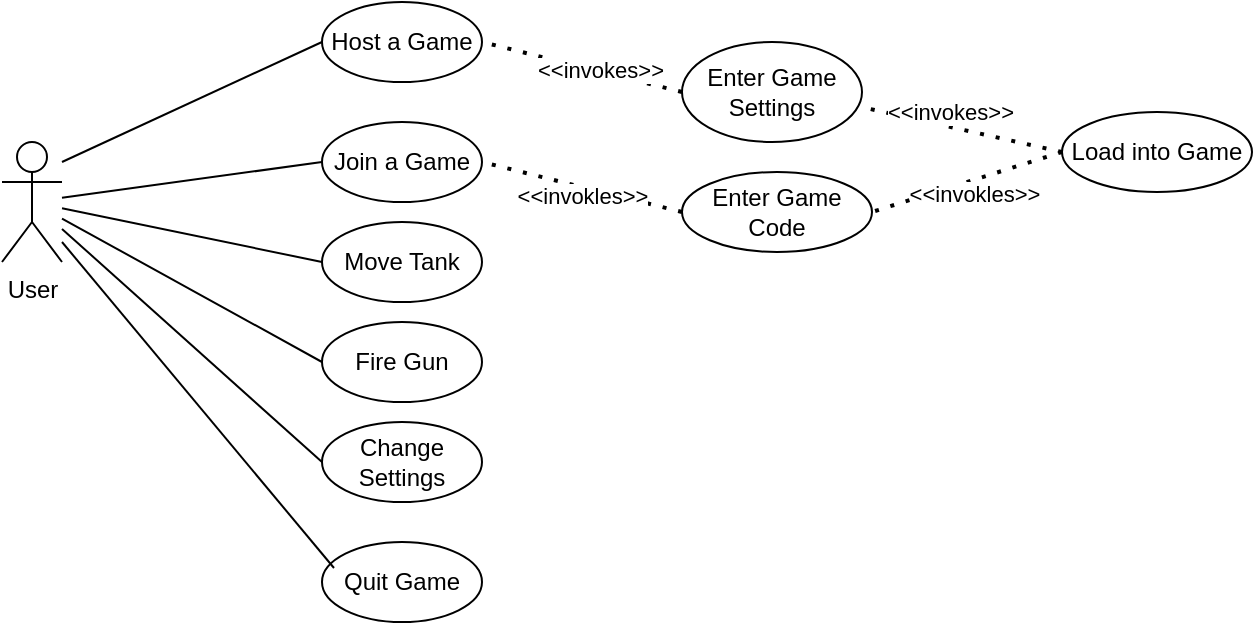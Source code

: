 <mxfile version="20.8.10" type="device"><diagram id="T107fHoe_REyWR4l68B5" name="Page-1"><mxGraphModel dx="819" dy="899" grid="1" gridSize="10" guides="1" tooltips="1" connect="1" arrows="1" fold="1" page="1" pageScale="1" pageWidth="850" pageHeight="1100" math="0" shadow="0"><root><mxCell id="0"/><mxCell id="1" parent="0"/><mxCell id="LPOeW8mzmwgYzLtpNiCb-2" value="&lt;div&gt;User&lt;br&gt;&lt;/div&gt;" style="shape=umlActor;verticalLabelPosition=bottom;verticalAlign=top;html=1;outlineConnect=0;" parent="1" vertex="1"><mxGeometry x="60" y="370" width="30" height="60" as="geometry"/></mxCell><mxCell id="Ypb3HUht4TOiRIQ_pT3B-3" value="Host a Game" style="ellipse;whiteSpace=wrap;html=1;" parent="1" vertex="1"><mxGeometry x="220" y="300" width="80" height="40" as="geometry"/></mxCell><mxCell id="Ypb3HUht4TOiRIQ_pT3B-5" value="Join a Game" style="ellipse;whiteSpace=wrap;html=1;" parent="1" vertex="1"><mxGeometry x="220" y="360" width="80" height="40" as="geometry"/></mxCell><mxCell id="Ypb3HUht4TOiRIQ_pT3B-7" value="" style="endArrow=none;html=1;rounded=0;entryX=0;entryY=0.5;entryDx=0;entryDy=0;" parent="1" target="Ypb3HUht4TOiRIQ_pT3B-3" edge="1"><mxGeometry width="50" height="50" relative="1" as="geometry"><mxPoint x="90" y="380" as="sourcePoint"/><mxPoint x="237.5" y="380" as="targetPoint"/></mxGeometry></mxCell><mxCell id="Ypb3HUht4TOiRIQ_pT3B-8" value="" style="endArrow=none;html=1;rounded=0;entryX=0;entryY=0.5;entryDx=0;entryDy=0;" parent="1" source="LPOeW8mzmwgYzLtpNiCb-2" target="Ypb3HUht4TOiRIQ_pT3B-5" edge="1"><mxGeometry width="50" height="50" relative="1" as="geometry"><mxPoint x="227.03" y="439" as="sourcePoint"/><mxPoint x="200" y="450" as="targetPoint"/></mxGeometry></mxCell><mxCell id="Ypb3HUht4TOiRIQ_pT3B-10" value="Change Settings" style="ellipse;whiteSpace=wrap;html=1;" parent="1" vertex="1"><mxGeometry x="220" y="510" width="80" height="40" as="geometry"/></mxCell><mxCell id="Ypb3HUht4TOiRIQ_pT3B-12" value="Quit Game" style="ellipse;whiteSpace=wrap;html=1;" parent="1" vertex="1"><mxGeometry x="220" y="570" width="80" height="40" as="geometry"/></mxCell><mxCell id="Ypb3HUht4TOiRIQ_pT3B-13" value="" style="endArrow=none;html=1;rounded=0;exitX=0.075;exitY=0.325;exitDx=0;exitDy=0;exitPerimeter=0;" parent="1" source="Ypb3HUht4TOiRIQ_pT3B-12" edge="1"><mxGeometry width="50" height="50" relative="1" as="geometry"><mxPoint x="380" y="660" as="sourcePoint"/><mxPoint x="90" y="420" as="targetPoint"/></mxGeometry></mxCell><mxCell id="Ypb3HUht4TOiRIQ_pT3B-15" value="" style="endArrow=none;html=1;rounded=0;entryX=0;entryY=0.5;entryDx=0;entryDy=0;" parent="1" source="LPOeW8mzmwgYzLtpNiCb-2" target="Ypb3HUht4TOiRIQ_pT3B-10" edge="1"><mxGeometry width="50" height="50" relative="1" as="geometry"><mxPoint x="130" y="480" as="sourcePoint"/><mxPoint x="430" y="610" as="targetPoint"/></mxGeometry></mxCell><mxCell id="Ypb3HUht4TOiRIQ_pT3B-16" value="Enter Game Code" style="ellipse;whiteSpace=wrap;html=1;" parent="1" vertex="1"><mxGeometry x="400" y="385" width="95" height="40" as="geometry"/></mxCell><mxCell id="Ypb3HUht4TOiRIQ_pT3B-22" value="" style="endArrow=none;dashed=1;html=1;dashPattern=1 3;strokeWidth=2;rounded=0;entryX=1;entryY=0.5;entryDx=0;entryDy=0;exitX=0;exitY=0.5;exitDx=0;exitDy=0;" parent="1" source="Ypb3HUht4TOiRIQ_pT3B-16" target="Ypb3HUht4TOiRIQ_pT3B-5" edge="1"><mxGeometry width="50" height="50" relative="1" as="geometry"><mxPoint x="500" y="485" as="sourcePoint"/><mxPoint x="390" y="495" as="targetPoint"/></mxGeometry></mxCell><mxCell id="Ypb3HUht4TOiRIQ_pT3B-23" value="&amp;lt;&amp;lt;invokles&amp;gt;&amp;gt;" style="edgeLabel;html=1;align=center;verticalAlign=middle;resizable=0;points=[];" parent="Ypb3HUht4TOiRIQ_pT3B-22" vertex="1" connectable="0"><mxGeometry x="-0.178" y="-1" relative="1" as="geometry"><mxPoint x="-9" y="3" as="offset"/></mxGeometry></mxCell><mxCell id="o2YuzmRnnDTHhfAkTgTs-2" value="Enter Game Settings" style="ellipse;whiteSpace=wrap;html=1;" parent="1" vertex="1"><mxGeometry x="400" y="320" width="90" height="50" as="geometry"/></mxCell><mxCell id="o2YuzmRnnDTHhfAkTgTs-4" value="" style="endArrow=none;dashed=1;html=1;dashPattern=1 3;strokeWidth=2;rounded=0;entryX=1;entryY=0.5;entryDx=0;entryDy=0;exitX=0;exitY=0.5;exitDx=0;exitDy=0;" parent="1" source="o2YuzmRnnDTHhfAkTgTs-2" target="Ypb3HUht4TOiRIQ_pT3B-3" edge="1"><mxGeometry width="50" height="50" relative="1" as="geometry"><mxPoint x="470" y="530" as="sourcePoint"/><mxPoint x="350" y="515" as="targetPoint"/></mxGeometry></mxCell><mxCell id="o2YuzmRnnDTHhfAkTgTs-5" value="&amp;lt;&amp;lt;invokes&amp;gt;&amp;gt;" style="edgeLabel;html=1;align=center;verticalAlign=middle;resizable=0;points=[];" parent="o2YuzmRnnDTHhfAkTgTs-4" vertex="1" connectable="0"><mxGeometry x="-0.178" y="-1" relative="1" as="geometry"><mxPoint as="offset"/></mxGeometry></mxCell><mxCell id="-8MowJNrRKwbs54lDkuy-2" value="Load into Game" style="ellipse;whiteSpace=wrap;html=1;" parent="1" vertex="1"><mxGeometry x="590" y="355" width="95" height="40" as="geometry"/></mxCell><mxCell id="-8MowJNrRKwbs54lDkuy-3" value="" style="endArrow=none;dashed=1;html=1;dashPattern=1 3;strokeWidth=2;rounded=0;entryX=1;entryY=0.5;entryDx=0;entryDy=0;exitX=0;exitY=0.5;exitDx=0;exitDy=0;" parent="1" source="-8MowJNrRKwbs54lDkuy-2" target="Ypb3HUht4TOiRIQ_pT3B-16" edge="1"><mxGeometry width="50" height="50" relative="1" as="geometry"><mxPoint x="450" y="445" as="sourcePoint"/><mxPoint x="340.0" y="445" as="targetPoint"/></mxGeometry></mxCell><mxCell id="-8MowJNrRKwbs54lDkuy-4" value="&amp;lt;&amp;lt;invokles&amp;gt;&amp;gt;" style="edgeLabel;html=1;align=center;verticalAlign=middle;resizable=0;points=[];" parent="-8MowJNrRKwbs54lDkuy-3" vertex="1" connectable="0"><mxGeometry x="-0.178" y="-1" relative="1" as="geometry"><mxPoint x="-5" y="9" as="offset"/></mxGeometry></mxCell><mxCell id="-8MowJNrRKwbs54lDkuy-7" value="" style="endArrow=none;dashed=1;html=1;dashPattern=1 3;strokeWidth=2;rounded=0;entryX=1.022;entryY=0.66;entryDx=0;entryDy=0;exitX=0;exitY=0.5;exitDx=0;exitDy=0;entryPerimeter=0;" parent="1" source="-8MowJNrRKwbs54lDkuy-2" target="o2YuzmRnnDTHhfAkTgTs-2" edge="1"><mxGeometry width="50" height="50" relative="1" as="geometry"><mxPoint x="540" y="215" as="sourcePoint"/><mxPoint x="310" y="355" as="targetPoint"/></mxGeometry></mxCell><mxCell id="-8MowJNrRKwbs54lDkuy-8" value="&amp;lt;&amp;lt;invokes&amp;gt;&amp;gt;" style="edgeLabel;html=1;align=center;verticalAlign=middle;resizable=0;points=[];" parent="-8MowJNrRKwbs54lDkuy-7" vertex="1" connectable="0"><mxGeometry x="-0.178" y="-1" relative="1" as="geometry"><mxPoint x="-16" y="-10" as="offset"/></mxGeometry></mxCell><mxCell id="AVJ37lHLyHXP2AnoR551-1" value="Move Tank" style="ellipse;whiteSpace=wrap;html=1;" vertex="1" parent="1"><mxGeometry x="220" y="410" width="80" height="40" as="geometry"/></mxCell><mxCell id="AVJ37lHLyHXP2AnoR551-2" value="Fire Gun" style="ellipse;whiteSpace=wrap;html=1;" vertex="1" parent="1"><mxGeometry x="220" y="460" width="80" height="40" as="geometry"/></mxCell><mxCell id="AVJ37lHLyHXP2AnoR551-3" value="" style="endArrow=none;html=1;rounded=0;entryX=0;entryY=0.5;entryDx=0;entryDy=0;" edge="1" parent="1" source="LPOeW8mzmwgYzLtpNiCb-2" target="AVJ37lHLyHXP2AnoR551-1"><mxGeometry width="50" height="50" relative="1" as="geometry"><mxPoint x="110" y="410" as="sourcePoint"/><mxPoint x="230" y="400" as="targetPoint"/></mxGeometry></mxCell><mxCell id="AVJ37lHLyHXP2AnoR551-4" value="" style="endArrow=none;html=1;rounded=0;entryX=0;entryY=0.5;entryDx=0;entryDy=0;" edge="1" parent="1" source="LPOeW8mzmwgYzLtpNiCb-2" target="AVJ37lHLyHXP2AnoR551-2"><mxGeometry width="50" height="50" relative="1" as="geometry"><mxPoint x="100" y="413.103" as="sourcePoint"/><mxPoint x="230" y="440" as="targetPoint"/></mxGeometry></mxCell></root></mxGraphModel></diagram></mxfile>